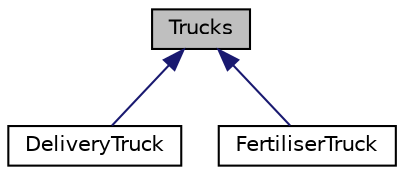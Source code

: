 digraph "Trucks"
{
 // LATEX_PDF_SIZE
  edge [fontname="Helvetica",fontsize="10",labelfontname="Helvetica",labelfontsize="10"];
  node [fontname="Helvetica",fontsize="10",shape=record];
  Node1 [label="Trucks",height=0.2,width=0.4,color="black", fillcolor="grey75", style="filled", fontcolor="black",tooltip=" "];
  Node1 -> Node2 [dir="back",color="midnightblue",fontsize="10",style="solid",fontname="Helvetica"];
  Node2 [label="DeliveryTruck",height=0.2,width=0.4,color="black", fillcolor="white", style="filled",URL="$classDeliveryTruck.html",tooltip=" "];
  Node1 -> Node3 [dir="back",color="midnightblue",fontsize="10",style="solid",fontname="Helvetica"];
  Node3 [label="FertiliserTruck",height=0.2,width=0.4,color="black", fillcolor="white", style="filled",URL="$classFertiliserTruck.html",tooltip=" "];
}
